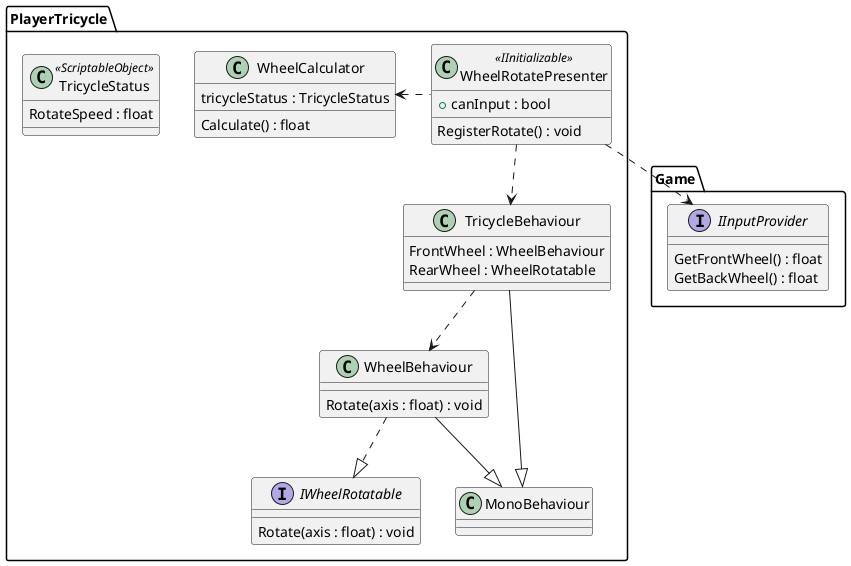 @startuml

package Game {
    interface IInputProvider {
        GetFrontWheel() : float
        GetBackWheel() : float
    }
}
package PlayerTricycle {
    class TricycleStatus <<ScriptableObject>> {
        RotateSpeed : float
    }
    
    class WheelRotatePresenter <<IInitializable>> {
        +canInput : bool
        RegisterRotate() : void
    }
    
    class WheelCalculator {
        tricycleStatus : TricycleStatus
        Calculate() : float
    }
    
    interface IWheelRotatable {
        Rotate(axis : float) : void
    }
    
    class WheelBehaviour {
        Rotate(axis : float) : void
    }
    
    class TricycleBehaviour {
        FrontWheel : WheelBehaviour
        RearWheel : WheelRotatable
    }

    class MonoBehaviour { }
    
    TricycleBehaviour --|> MonoBehaviour
    WheelBehaviour --|> MonoBehaviour

    WheelBehaviour ..|> IWheelRotatable
    
    WheelRotatePresenter ..> IInputProvider
    WheelRotatePresenter ..> TricycleBehaviour
    WheelRotatePresenter ..left> WheelCalculator
    
    TricycleBehaviour ..> WheelBehaviour
}

'package Generate {
'    class GenerateSettings {
'        aheadCount : int
'        destroyCount : int
'        StartStage : Stage 
'        Stages : Stage[]
'    }
'
'    class Stage {
'        prefab : GameObject
'        width : float
'    }
'
'    class CameraPositionMonitor {
'        OnChanged : IObservable<Vector3>
'    }
'
'    class StageGenerator {
'    }
'
'    class StageDestroyer {
'    }
'
'    class StageContainer {
'        - stages : List<Stage>
'        + stageCount : int
'
'        AddStage(stage : Stage) : void
'        GetStage(index : int) : Stage
'        DeleteFirstStage() : void
'    }
'
'    StageGenerator ..> GenerateSettings
'    StageGenerator ..> CameraPositionMonitor
'    StageGenerator --> StageContainer
'}
@enduml
